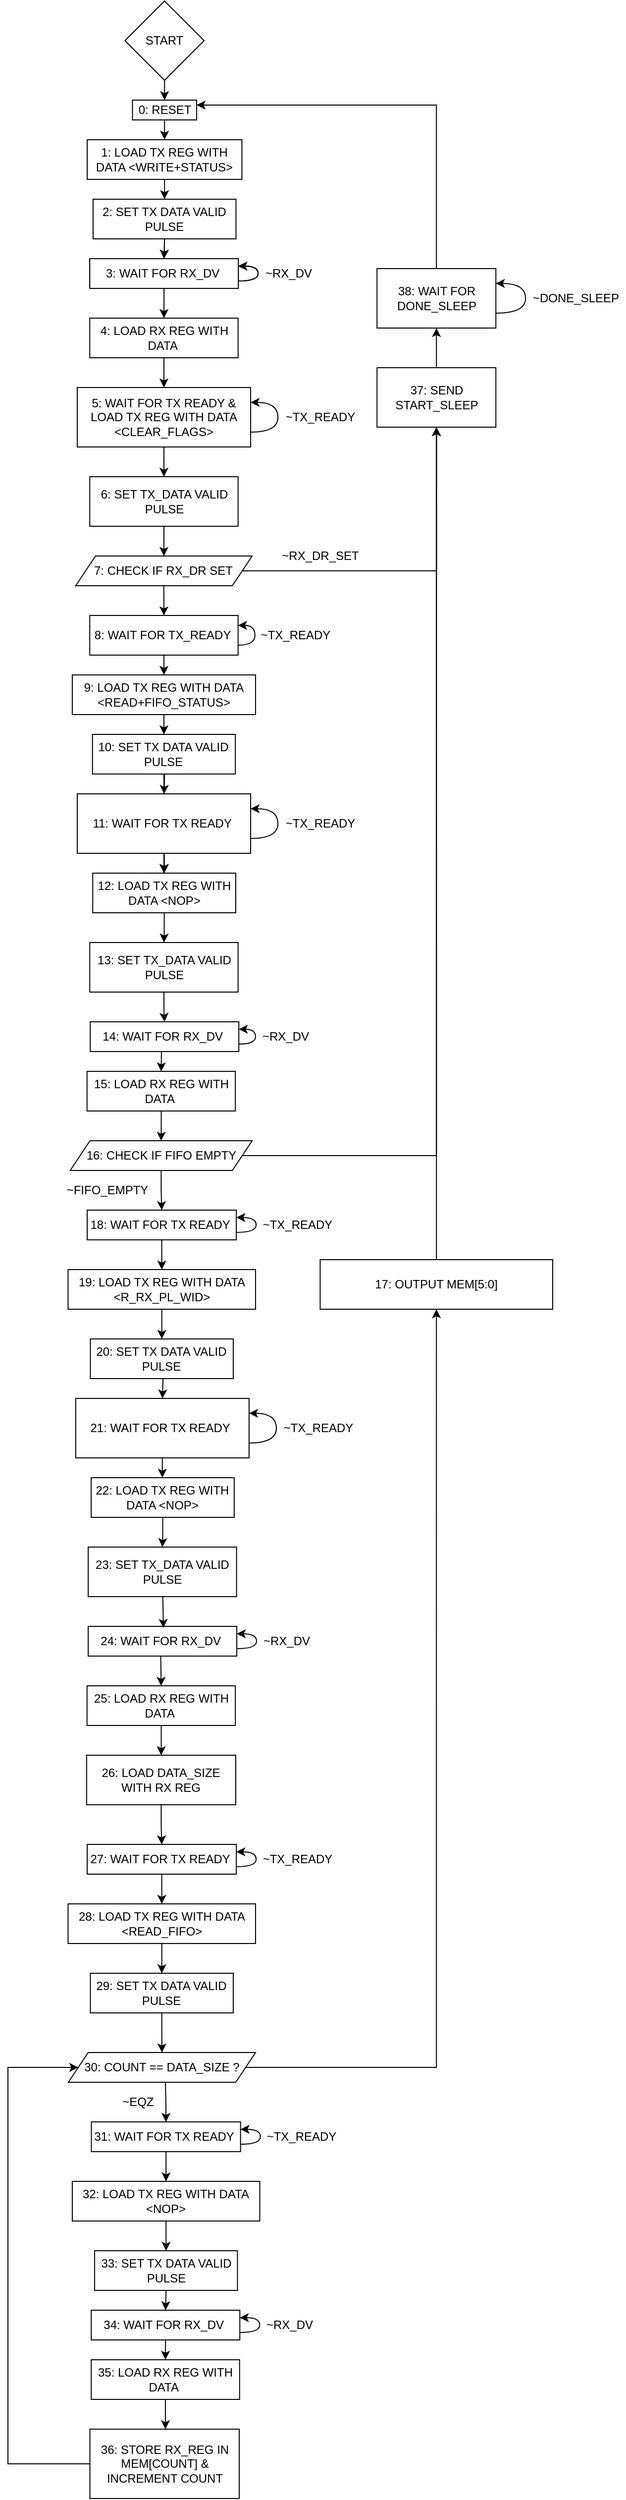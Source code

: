 <mxfile version="19.0.3" type="device"><diagram id="lMEgGyWcY0__juRDZc1k" name="Page-1"><mxGraphModel dx="1053" dy="641" grid="1" gridSize="10" guides="1" tooltips="1" connect="1" arrows="1" fold="1" page="1" pageScale="1" pageWidth="850" pageHeight="1100" math="0" shadow="0"><root><mxCell id="0"/><mxCell id="1" parent="0"/><mxCell id="pQwGTp47Ow6QB8utB50C-1" style="edgeStyle=orthogonalEdgeStyle;rounded=0;orthogonalLoop=1;jettySize=auto;html=1;exitX=0.5;exitY=1;exitDx=0;exitDy=0;entryX=0.5;entryY=0;entryDx=0;entryDy=0;" parent="1" source="wWLHwCaowHVmlidmN2LY-1" target="wWLHwCaowHVmlidmN2LY-2" edge="1"><mxGeometry relative="1" as="geometry"/></mxCell><mxCell id="wWLHwCaowHVmlidmN2LY-1" value="START" style="rhombus;whiteSpace=wrap;html=1;" parent="1" vertex="1"><mxGeometry x="208.12" y="80" width="80" height="80" as="geometry"/></mxCell><mxCell id="pQwGTp47Ow6QB8utB50C-4" style="edgeStyle=orthogonalEdgeStyle;rounded=0;orthogonalLoop=1;jettySize=auto;html=1;exitX=0.5;exitY=1;exitDx=0;exitDy=0;entryX=0.5;entryY=0;entryDx=0;entryDy=0;" parent="1" source="wWLHwCaowHVmlidmN2LY-2" target="pQwGTp47Ow6QB8utB50C-2" edge="1"><mxGeometry relative="1" as="geometry"/></mxCell><mxCell id="wWLHwCaowHVmlidmN2LY-2" value="0: RESET" style="rounded=0;whiteSpace=wrap;html=1;" parent="1" vertex="1"><mxGeometry x="215.74" y="180" width="64.75" height="20" as="geometry"/></mxCell><mxCell id="pQwGTp47Ow6QB8utB50C-8" style="edgeStyle=orthogonalEdgeStyle;rounded=0;orthogonalLoop=1;jettySize=auto;html=1;exitX=0.5;exitY=1;exitDx=0;exitDy=0;entryX=0.5;entryY=0;entryDx=0;entryDy=0;" parent="1" source="pQwGTp47Ow6QB8utB50C-2" target="pQwGTp47Ow6QB8utB50C-7" edge="1"><mxGeometry relative="1" as="geometry"/></mxCell><mxCell id="pQwGTp47Ow6QB8utB50C-2" value="1: LOAD TX REG WITH DATA &amp;lt;WRITE+STATUS&amp;gt;" style="rounded=0;whiteSpace=wrap;html=1;" parent="1" vertex="1"><mxGeometry x="170" y="220" width="156.23" height="40" as="geometry"/></mxCell><mxCell id="pQwGTp47Ow6QB8utB50C-10" style="edgeStyle=orthogonalEdgeStyle;rounded=0;orthogonalLoop=1;jettySize=auto;html=1;exitX=0.5;exitY=1;exitDx=0;exitDy=0;entryX=0.5;entryY=0;entryDx=0;entryDy=0;" parent="1" source="pQwGTp47Ow6QB8utB50C-7" target="pQwGTp47Ow6QB8utB50C-9" edge="1"><mxGeometry relative="1" as="geometry"/></mxCell><mxCell id="pQwGTp47Ow6QB8utB50C-7" value="2: SET TX DATA VALID PULSE" style="rounded=0;whiteSpace=wrap;html=1;" parent="1" vertex="1"><mxGeometry x="175.99" y="280" width="144.25" height="40" as="geometry"/></mxCell><mxCell id="pQwGTp47Ow6QB8utB50C-21" style="edgeStyle=orthogonalEdgeStyle;curved=1;rounded=0;orthogonalLoop=1;jettySize=auto;html=1;exitX=0.5;exitY=1;exitDx=0;exitDy=0;entryX=0.5;entryY=0;entryDx=0;entryDy=0;" parent="1" source="pQwGTp47Ow6QB8utB50C-9" target="pQwGTp47Ow6QB8utB50C-18" edge="1"><mxGeometry relative="1" as="geometry"/></mxCell><mxCell id="pQwGTp47Ow6QB8utB50C-9" value="3: WAIT FOR RX_DV&amp;nbsp;" style="rounded=0;whiteSpace=wrap;html=1;" parent="1" vertex="1"><mxGeometry x="172.62" y="340" width="149.99" height="30" as="geometry"/></mxCell><mxCell id="pQwGTp47Ow6QB8utB50C-13" value="~RX_DV" style="text;html=1;align=center;verticalAlign=middle;resizable=0;points=[];autosize=1;strokeColor=none;fillColor=none;" parent="1" vertex="1"><mxGeometry x="342.62" y="345" width="60" height="20" as="geometry"/></mxCell><mxCell id="pQwGTp47Ow6QB8utB50C-23" style="edgeStyle=orthogonalEdgeStyle;curved=1;rounded=0;orthogonalLoop=1;jettySize=auto;html=1;exitX=0.5;exitY=1;exitDx=0;exitDy=0;entryX=0.5;entryY=0;entryDx=0;entryDy=0;" parent="1" source="pQwGTp47Ow6QB8utB50C-18" target="pQwGTp47Ow6QB8utB50C-22" edge="1"><mxGeometry relative="1" as="geometry"/></mxCell><mxCell id="pQwGTp47Ow6QB8utB50C-18" value="4: LOAD RX REG WITH DATA&amp;nbsp;" style="rounded=0;whiteSpace=wrap;html=1;" parent="1" vertex="1"><mxGeometry x="172.62" y="400" width="149.75" height="40" as="geometry"/></mxCell><mxCell id="pQwGTp47Ow6QB8utB50C-30" style="edgeStyle=orthogonalEdgeStyle;curved=1;rounded=0;orthogonalLoop=1;jettySize=auto;html=1;exitX=0.5;exitY=1;exitDx=0;exitDy=0;entryX=0.5;entryY=0;entryDx=0;entryDy=0;" parent="1" source="pQwGTp47Ow6QB8utB50C-22" target="pQwGTp47Ow6QB8utB50C-29" edge="1"><mxGeometry relative="1" as="geometry"/></mxCell><mxCell id="pQwGTp47Ow6QB8utB50C-22" value="5: WAIT FOR TX READY &amp;amp; LOAD TX REG WITH DATA &amp;lt;CLEAR_FLAGS&amp;gt;" style="rounded=0;whiteSpace=wrap;html=1;" parent="1" vertex="1"><mxGeometry x="160" y="470" width="175" height="60" as="geometry"/></mxCell><mxCell id="pQwGTp47Ow6QB8utB50C-28" value="~TX_READY" style="text;html=1;align=center;verticalAlign=middle;resizable=0;points=[];autosize=1;strokeColor=none;fillColor=none;" parent="1" vertex="1"><mxGeometry x="360" y="490" width="90" height="20" as="geometry"/></mxCell><mxCell id="pQwGTp47Ow6QB8utB50C-38" style="edgeStyle=orthogonalEdgeStyle;curved=1;rounded=0;orthogonalLoop=1;jettySize=auto;html=1;entryX=0.5;entryY=0;entryDx=0;entryDy=0;" parent="1" source="pQwGTp47Ow6QB8utB50C-29" edge="1"><mxGeometry relative="1" as="geometry"><mxPoint x="247.495" y="640" as="targetPoint"/></mxGeometry></mxCell><mxCell id="pQwGTp47Ow6QB8utB50C-29" value="6: SET TX_DATA VALID PULSE" style="rounded=0;whiteSpace=wrap;html=1;" parent="1" vertex="1"><mxGeometry x="172.62" y="560" width="149.75" height="50" as="geometry"/></mxCell><mxCell id="pQwGTp47Ow6QB8utB50C-39" style="edgeStyle=orthogonalEdgeStyle;curved=1;rounded=0;orthogonalLoop=1;jettySize=auto;html=1;exitX=1;exitY=0.75;exitDx=0;exitDy=0;entryX=1;entryY=0.25;entryDx=0;entryDy=0;" parent="1" source="pQwGTp47Ow6QB8utB50C-9" target="pQwGTp47Ow6QB8utB50C-9" edge="1"><mxGeometry relative="1" as="geometry"><Array as="points"><mxPoint x="342.62" y="363"/><mxPoint x="342.62" y="348"/></Array></mxGeometry></mxCell><mxCell id="pQwGTp47Ow6QB8utB50C-40" style="edgeStyle=orthogonalEdgeStyle;curved=1;rounded=0;orthogonalLoop=1;jettySize=auto;html=1;exitX=1;exitY=0.75;exitDx=0;exitDy=0;entryX=1;entryY=0.25;entryDx=0;entryDy=0;" parent="1" source="pQwGTp47Ow6QB8utB50C-22" target="pQwGTp47Ow6QB8utB50C-22" edge="1"><mxGeometry relative="1" as="geometry"><Array as="points"><mxPoint x="362.62" y="515"/><mxPoint x="362.62" y="485"/></Array></mxGeometry></mxCell><mxCell id="pQwGTp47Ow6QB8utB50C-67" style="edgeStyle=orthogonalEdgeStyle;curved=1;rounded=0;orthogonalLoop=1;jettySize=auto;html=1;entryX=0.5;entryY=0;entryDx=0;entryDy=0;" parent="1" source="pQwGTp47Ow6QB8utB50C-43" target="pQwGTp47Ow6QB8utB50C-65" edge="1"><mxGeometry relative="1" as="geometry"/></mxCell><mxCell id="pQwGTp47Ow6QB8utB50C-43" value="8: WAIT FOR TX_READY&amp;nbsp;" style="rounded=0;whiteSpace=wrap;html=1;" parent="1" vertex="1"><mxGeometry x="172.62" y="700" width="149.75" height="40" as="geometry"/></mxCell><mxCell id="pQwGTp47Ow6QB8utB50C-48" style="edgeStyle=orthogonalEdgeStyle;rounded=0;orthogonalLoop=1;jettySize=auto;html=1;" parent="1" source="pQwGTp47Ow6QB8utB50C-45" target="pQwGTp47Ow6QB8utB50C-47" edge="1"><mxGeometry relative="1" as="geometry"/></mxCell><mxCell id="pQwGTp47Ow6QB8utB50C-61" style="edgeStyle=orthogonalEdgeStyle;curved=1;rounded=0;orthogonalLoop=1;jettySize=auto;html=1;entryX=0.5;entryY=0;entryDx=0;entryDy=0;" parent="1" source="pQwGTp47Ow6QB8utB50C-45" target="pQwGTp47Ow6QB8utB50C-43" edge="1"><mxGeometry relative="1" as="geometry"/></mxCell><mxCell id="pQwGTp47Ow6QB8utB50C-45" value="&lt;span style=&quot;&quot;&gt;7: CHECK IF RX_DR SET&lt;/span&gt;" style="shape=parallelogram;perimeter=parallelogramPerimeter;whiteSpace=wrap;html=1;fixedSize=1;" parent="1" vertex="1"><mxGeometry x="158.44" y="640" width="178.12" height="30" as="geometry"/></mxCell><mxCell id="pQwGTp47Ow6QB8utB50C-50" style="edgeStyle=orthogonalEdgeStyle;rounded=0;orthogonalLoop=1;jettySize=auto;html=1;entryX=0.5;entryY=1;entryDx=0;entryDy=0;" parent="1" source="pQwGTp47Ow6QB8utB50C-47" target="pQwGTp47Ow6QB8utB50C-49" edge="1"><mxGeometry relative="1" as="geometry"/></mxCell><mxCell id="pQwGTp47Ow6QB8utB50C-47" value="37: SEND START_SLEEP" style="whiteSpace=wrap;html=1;" parent="1" vertex="1"><mxGeometry x="462.62" y="450" width="120" height="60" as="geometry"/></mxCell><mxCell id="LF39X089_a0d9hJtDGeB-1" style="edgeStyle=orthogonalEdgeStyle;rounded=0;orthogonalLoop=1;jettySize=auto;html=1;entryX=1;entryY=0.25;entryDx=0;entryDy=0;" parent="1" source="pQwGTp47Ow6QB8utB50C-49" target="wWLHwCaowHVmlidmN2LY-2" edge="1"><mxGeometry relative="1" as="geometry"><Array as="points"><mxPoint x="523" y="185"/></Array></mxGeometry></mxCell><mxCell id="pQwGTp47Ow6QB8utB50C-49" value="38: WAIT FOR DONE_SLEEP" style="whiteSpace=wrap;html=1;" parent="1" vertex="1"><mxGeometry x="462.62" y="350" width="120" height="60" as="geometry"/></mxCell><mxCell id="pQwGTp47Ow6QB8utB50C-52" style="edgeStyle=orthogonalEdgeStyle;curved=1;rounded=0;orthogonalLoop=1;jettySize=auto;html=1;exitX=1;exitY=0.75;exitDx=0;exitDy=0;entryX=1;entryY=0.25;entryDx=0;entryDy=0;" parent="1" source="pQwGTp47Ow6QB8utB50C-49" target="pQwGTp47Ow6QB8utB50C-49" edge="1"><mxGeometry relative="1" as="geometry"><Array as="points"><mxPoint x="612.62" y="395"/><mxPoint x="612.62" y="365"/></Array></mxGeometry></mxCell><mxCell id="pQwGTp47Ow6QB8utB50C-53" value="~DONE_SLEEP" style="text;html=1;align=center;verticalAlign=middle;resizable=0;points=[];autosize=1;strokeColor=none;fillColor=none;" parent="1" vertex="1"><mxGeometry x="612.62" y="370" width="100" height="20" as="geometry"/></mxCell><mxCell id="pQwGTp47Ow6QB8utB50C-58" value="~TX_READY" style="text;html=1;align=center;verticalAlign=middle;resizable=0;points=[];autosize=1;strokeColor=none;fillColor=none;" parent="1" vertex="1"><mxGeometry x="335" y="710" width="90" height="20" as="geometry"/></mxCell><mxCell id="pQwGTp47Ow6QB8utB50C-59" style="edgeStyle=orthogonalEdgeStyle;curved=1;rounded=0;orthogonalLoop=1;jettySize=auto;html=1;exitX=1;exitY=0.75;exitDx=0;exitDy=0;entryX=1;entryY=0.25;entryDx=0;entryDy=0;" parent="1" source="pQwGTp47Ow6QB8utB50C-43" target="pQwGTp47Ow6QB8utB50C-43" edge="1"><mxGeometry relative="1" as="geometry"><Array as="points"><mxPoint x="339.38" y="730"/><mxPoint x="339.38" y="710"/></Array></mxGeometry></mxCell><mxCell id="pQwGTp47Ow6QB8utB50C-64" style="edgeStyle=orthogonalEdgeStyle;rounded=0;orthogonalLoop=1;jettySize=auto;html=1;exitX=0.5;exitY=1;exitDx=0;exitDy=0;entryX=0.5;entryY=0;entryDx=0;entryDy=0;" parent="1" source="pQwGTp47Ow6QB8utB50C-65" target="pQwGTp47Ow6QB8utB50C-66" edge="1"><mxGeometry relative="1" as="geometry"/></mxCell><mxCell id="pQwGTp47Ow6QB8utB50C-65" value="9: LOAD TX REG WITH DATA &amp;lt;READ+FIFO_STATUS&amp;gt;" style="rounded=0;whiteSpace=wrap;html=1;" parent="1" vertex="1"><mxGeometry x="154.99" y="760" width="185.01" height="40" as="geometry"/></mxCell><mxCell id="0ykFmmJ25MXlc-TC8QXT-7" value="" style="edgeStyle=orthogonalEdgeStyle;rounded=0;orthogonalLoop=1;jettySize=auto;html=1;" edge="1" parent="1" source="pQwGTp47Ow6QB8utB50C-66" target="pQwGTp47Ow6QB8utB50C-149"><mxGeometry relative="1" as="geometry"/></mxCell><mxCell id="0ykFmmJ25MXlc-TC8QXT-8" value="" style="edgeStyle=orthogonalEdgeStyle;rounded=0;orthogonalLoop=1;jettySize=auto;html=1;" edge="1" parent="1" source="pQwGTp47Ow6QB8utB50C-66" target="pQwGTp47Ow6QB8utB50C-149"><mxGeometry relative="1" as="geometry"/></mxCell><mxCell id="pQwGTp47Ow6QB8utB50C-66" value="10: SET TX DATA VALID PULSE" style="rounded=0;whiteSpace=wrap;html=1;" parent="1" vertex="1"><mxGeometry x="175.37" y="820" width="144.25" height="40" as="geometry"/></mxCell><mxCell id="pQwGTp47Ow6QB8utB50C-68" style="edgeStyle=orthogonalEdgeStyle;rounded=0;orthogonalLoop=1;jettySize=auto;html=1;exitX=0.5;exitY=1;exitDx=0;exitDy=0;entryX=0.5;entryY=0;entryDx=0;entryDy=0;" parent="1" target="pQwGTp47Ow6QB8utB50C-69" edge="1"><mxGeometry relative="1" as="geometry"><mxPoint x="248.115" y="320" as="sourcePoint"/></mxGeometry></mxCell><mxCell id="pQwGTp47Ow6QB8utB50C-69" value="3: WAIT FOR RX_DV&amp;nbsp;" style="rounded=0;whiteSpace=wrap;html=1;" parent="1" vertex="1"><mxGeometry x="172.62" y="340" width="149.99" height="30" as="geometry"/></mxCell><mxCell id="pQwGTp47Ow6QB8utB50C-70" style="edgeStyle=orthogonalEdgeStyle;curved=1;rounded=0;orthogonalLoop=1;jettySize=auto;html=1;exitX=1;exitY=0.75;exitDx=0;exitDy=0;entryX=1;entryY=0.25;entryDx=0;entryDy=0;" parent="1" source="pQwGTp47Ow6QB8utB50C-69" target="pQwGTp47Ow6QB8utB50C-69" edge="1"><mxGeometry relative="1" as="geometry"><Array as="points"><mxPoint x="342.62" y="363"/><mxPoint x="342.62" y="348"/></Array></mxGeometry></mxCell><mxCell id="pQwGTp47Ow6QB8utB50C-80" style="edgeStyle=orthogonalEdgeStyle;rounded=0;orthogonalLoop=1;jettySize=auto;html=1;exitX=0.5;exitY=1;exitDx=0;exitDy=0;entryX=0.5;entryY=0;entryDx=0;entryDy=0;" parent="1" edge="1"><mxGeometry relative="1" as="geometry"><mxPoint x="248.115" y="860" as="sourcePoint"/><mxPoint x="247.615" y="880" as="targetPoint"/></mxGeometry></mxCell><mxCell id="pQwGTp47Ow6QB8utB50C-150" style="edgeStyle=orthogonalEdgeStyle;curved=1;rounded=0;orthogonalLoop=1;jettySize=auto;html=1;entryX=0.5;entryY=0;entryDx=0;entryDy=0;" parent="1" source="pQwGTp47Ow6QB8utB50C-86" target="pQwGTp47Ow6QB8utB50C-149" edge="1"><mxGeometry relative="1" as="geometry"/></mxCell><mxCell id="pQwGTp47Ow6QB8utB50C-86" value="11: WAIT FOR TX READY&amp;nbsp;" style="rounded=0;whiteSpace=wrap;html=1;" parent="1" vertex="1"><mxGeometry x="160" y="880" width="175" height="60" as="geometry"/></mxCell><mxCell id="pQwGTp47Ow6QB8utB50C-87" value="~TX_READY" style="text;html=1;align=center;verticalAlign=middle;resizable=0;points=[];autosize=1;strokeColor=none;fillColor=none;" parent="1" vertex="1"><mxGeometry x="360" y="900" width="90" height="20" as="geometry"/></mxCell><mxCell id="pQwGTp47Ow6QB8utB50C-88" style="edgeStyle=orthogonalEdgeStyle;curved=1;rounded=0;orthogonalLoop=1;jettySize=auto;html=1;exitX=1;exitY=0.75;exitDx=0;exitDy=0;entryX=1;entryY=0.25;entryDx=0;entryDy=0;" parent="1" source="pQwGTp47Ow6QB8utB50C-86" target="pQwGTp47Ow6QB8utB50C-86" edge="1"><mxGeometry relative="1" as="geometry"><Array as="points"><mxPoint x="362.62" y="925"/><mxPoint x="362.62" y="895"/></Array></mxGeometry></mxCell><mxCell id="pQwGTp47Ow6QB8utB50C-97" style="edgeStyle=orthogonalEdgeStyle;curved=1;rounded=0;orthogonalLoop=1;jettySize=auto;html=1;entryX=0.5;entryY=0;entryDx=0;entryDy=0;" parent="1" source="pQwGTp47Ow6QB8utB50C-89" target="pQwGTp47Ow6QB8utB50C-95" edge="1"><mxGeometry relative="1" as="geometry"/></mxCell><mxCell id="pQwGTp47Ow6QB8utB50C-89" value="13: SET TX_DATA VALID PULSE" style="rounded=0;whiteSpace=wrap;html=1;" parent="1" vertex="1"><mxGeometry x="172.62" y="1030" width="149.75" height="50" as="geometry"/></mxCell><mxCell id="pQwGTp47Ow6QB8utB50C-92" style="edgeStyle=orthogonalEdgeStyle;curved=1;rounded=0;orthogonalLoop=1;jettySize=auto;html=1;exitX=0.5;exitY=1;exitDx=0;exitDy=0;entryX=0.5;entryY=0;entryDx=0;entryDy=0;" parent="1" target="pQwGTp47Ow6QB8utB50C-94" edge="1"><mxGeometry relative="1" as="geometry"><mxPoint x="244.995" y="1140" as="sourcePoint"/><Array as="points"><mxPoint x="245" y="1140"/></Array></mxGeometry></mxCell><mxCell id="pQwGTp47Ow6QB8utB50C-93" value="~RX_DV" style="text;html=1;align=center;verticalAlign=middle;resizable=0;points=[];autosize=1;strokeColor=none;fillColor=none;" parent="1" vertex="1"><mxGeometry x="340" y="1115" width="60" height="20" as="geometry"/></mxCell><mxCell id="pQwGTp47Ow6QB8utB50C-99" style="edgeStyle=orthogonalEdgeStyle;curved=1;rounded=0;orthogonalLoop=1;jettySize=auto;html=1;entryX=0.5;entryY=0;entryDx=0;entryDy=0;" parent="1" source="pQwGTp47Ow6QB8utB50C-94" target="pQwGTp47Ow6QB8utB50C-98" edge="1"><mxGeometry relative="1" as="geometry"/></mxCell><mxCell id="pQwGTp47Ow6QB8utB50C-94" value="15: LOAD RX REG WITH DATA&amp;nbsp;" style="rounded=0;whiteSpace=wrap;html=1;" parent="1" vertex="1"><mxGeometry x="169.87" y="1160" width="149.75" height="40" as="geometry"/></mxCell><mxCell id="pQwGTp47Ow6QB8utB50C-95" value="14: WAIT FOR RX_DV&amp;nbsp;" style="rounded=0;whiteSpace=wrap;html=1;" parent="1" vertex="1"><mxGeometry x="173.13" y="1110" width="149.99" height="30" as="geometry"/></mxCell><mxCell id="pQwGTp47Ow6QB8utB50C-96" style="edgeStyle=orthogonalEdgeStyle;curved=1;rounded=0;orthogonalLoop=1;jettySize=auto;html=1;exitX=1;exitY=0.75;exitDx=0;exitDy=0;entryX=1;entryY=0.25;entryDx=0;entryDy=0;" parent="1" source="pQwGTp47Ow6QB8utB50C-95" target="pQwGTp47Ow6QB8utB50C-95" edge="1"><mxGeometry relative="1" as="geometry"><Array as="points"><mxPoint x="340" y="1133"/><mxPoint x="340" y="1118"/></Array></mxGeometry></mxCell><mxCell id="pQwGTp47Ow6QB8utB50C-119" style="edgeStyle=orthogonalEdgeStyle;rounded=0;orthogonalLoop=1;jettySize=auto;html=1;exitX=0.5;exitY=1;exitDx=0;exitDy=0;entryX=0.5;entryY=0;entryDx=0;entryDy=0;" parent="1" source="pQwGTp47Ow6QB8utB50C-98" target="pQwGTp47Ow6QB8utB50C-123" edge="1"><mxGeometry relative="1" as="geometry"><mxPoint x="244.995" y="1300" as="targetPoint"/></mxGeometry></mxCell><mxCell id="0ykFmmJ25MXlc-TC8QXT-29" style="edgeStyle=orthogonalEdgeStyle;rounded=0;orthogonalLoop=1;jettySize=auto;html=1;endArrow=classic;endFill=1;entryX=0.5;entryY=1;entryDx=0;entryDy=0;" edge="1" parent="1" source="pQwGTp47Ow6QB8utB50C-98" target="pQwGTp47Ow6QB8utB50C-47"><mxGeometry relative="1" as="geometry"><mxPoint x="440" y="1260.0" as="targetPoint"/></mxGeometry></mxCell><mxCell id="pQwGTp47Ow6QB8utB50C-98" value="16: CHECK IF FIFO EMPTY" style="shape=parallelogram;perimeter=parallelogramPerimeter;whiteSpace=wrap;html=1;fixedSize=1;" parent="1" vertex="1"><mxGeometry x="152.86" y="1230" width="183.7" height="30" as="geometry"/></mxCell><mxCell id="pQwGTp47Ow6QB8utB50C-100" value="~RX_DR_SET" style="text;html=1;align=center;verticalAlign=middle;resizable=0;points=[];autosize=1;strokeColor=none;fillColor=none;" parent="1" vertex="1"><mxGeometry x="360" y="630" width="90" height="20" as="geometry"/></mxCell><mxCell id="pQwGTp47Ow6QB8utB50C-104" value="17: OUTPUT MEM[5:0]" style="whiteSpace=wrap;html=1;" parent="1" vertex="1"><mxGeometry x="405.24" y="1350" width="234.76" height="50" as="geometry"/></mxCell><mxCell id="pQwGTp47Ow6QB8utB50C-109" style="edgeStyle=orthogonalEdgeStyle;rounded=0;orthogonalLoop=1;jettySize=auto;html=1;exitX=0.5;exitY=0;exitDx=0;exitDy=0;entryX=0.5;entryY=1;entryDx=0;entryDy=0;" parent="1" source="pQwGTp47Ow6QB8utB50C-104" target="pQwGTp47Ow6QB8utB50C-47" edge="1"><mxGeometry relative="1" as="geometry"><mxPoint x="522.62" y="1035" as="sourcePoint"/></mxGeometry></mxCell><mxCell id="pQwGTp47Ow6QB8utB50C-110" value="~FIFO_EMPTY" style="text;html=1;align=center;verticalAlign=middle;resizable=0;points=[];autosize=1;strokeColor=none;fillColor=none;" parent="1" vertex="1"><mxGeometry x="140" y="1270" width="100" height="20" as="geometry"/></mxCell><mxCell id="pQwGTp47Ow6QB8utB50C-147" style="edgeStyle=orthogonalEdgeStyle;curved=1;rounded=0;orthogonalLoop=1;jettySize=auto;html=1;entryX=0.5;entryY=0;entryDx=0;entryDy=0;" parent="1" source="pQwGTp47Ow6QB8utB50C-123" target="pQwGTp47Ow6QB8utB50C-141" edge="1"><mxGeometry relative="1" as="geometry"/></mxCell><mxCell id="pQwGTp47Ow6QB8utB50C-123" value="18: WAIT FOR TX READY&amp;nbsp;" style="rounded=0;whiteSpace=wrap;html=1;" parent="1" vertex="1"><mxGeometry x="170" y="1300" width="150.58" height="30" as="geometry"/></mxCell><mxCell id="pQwGTp47Ow6QB8utB50C-129" value="~TX_READY" style="text;html=1;align=center;verticalAlign=middle;resizable=0;points=[];autosize=1;strokeColor=none;fillColor=none;" parent="1" vertex="1"><mxGeometry x="337.14" y="1305" width="90" height="20" as="geometry"/></mxCell><mxCell id="pQwGTp47Ow6QB8utB50C-134" value="20: SET TX DATA VALID PULSE" style="rounded=0;whiteSpace=wrap;html=1;" parent="1" vertex="1"><mxGeometry x="173.24" y="1430" width="144.25" height="40" as="geometry"/></mxCell><mxCell id="pQwGTp47Ow6QB8utB50C-135" style="edgeStyle=orthogonalEdgeStyle;curved=1;rounded=0;orthogonalLoop=1;jettySize=auto;html=1;exitX=0.488;exitY=1.015;exitDx=0;exitDy=0;entryX=0.5;entryY=0;entryDx=0;entryDy=0;exitPerimeter=0;" parent="1" target="pQwGTp47Ow6QB8utB50C-137" edge="1" source="pQwGTp47Ow6QB8utB50C-139"><mxGeometry relative="1" as="geometry"><mxPoint x="244.865" y="1760" as="sourcePoint"/></mxGeometry></mxCell><mxCell id="pQwGTp47Ow6QB8utB50C-136" value="~RX_DV" style="text;html=1;align=center;verticalAlign=middle;resizable=0;points=[];autosize=1;strokeColor=none;fillColor=none;" parent="1" vertex="1"><mxGeometry x="341.06" y="1725" width="60" height="20" as="geometry"/></mxCell><mxCell id="pQwGTp47Ow6QB8utB50C-154" style="edgeStyle=orthogonalEdgeStyle;curved=1;rounded=0;orthogonalLoop=1;jettySize=auto;html=1;entryX=0.5;entryY=0;entryDx=0;entryDy=0;" parent="1" source="pQwGTp47Ow6QB8utB50C-137" target="pQwGTp47Ow6QB8utB50C-153" edge="1"><mxGeometry relative="1" as="geometry"/></mxCell><mxCell id="pQwGTp47Ow6QB8utB50C-137" value="25: LOAD RX REG WITH DATA&amp;nbsp;" style="rounded=0;whiteSpace=wrap;html=1;" parent="1" vertex="1"><mxGeometry x="169.87" y="1780" width="149.75" height="40" as="geometry"/></mxCell><mxCell id="pQwGTp47Ow6QB8utB50C-139" value="24: WAIT FOR RX_DV&amp;nbsp;" style="rounded=0;whiteSpace=wrap;html=1;" parent="1" vertex="1"><mxGeometry x="171.06" y="1720" width="149.99" height="30" as="geometry"/></mxCell><mxCell id="pQwGTp47Ow6QB8utB50C-140" style="edgeStyle=orthogonalEdgeStyle;curved=1;rounded=0;orthogonalLoop=1;jettySize=auto;html=1;exitX=1;exitY=0.75;exitDx=0;exitDy=0;entryX=1;entryY=0.25;entryDx=0;entryDy=0;" parent="1" source="pQwGTp47Ow6QB8utB50C-139" target="pQwGTp47Ow6QB8utB50C-139" edge="1"><mxGeometry relative="1" as="geometry"><Array as="points"><mxPoint x="341.06" y="1743"/><mxPoint x="341.06" y="1728"/></Array></mxGeometry></mxCell><mxCell id="pQwGTp47Ow6QB8utB50C-148" style="edgeStyle=orthogonalEdgeStyle;curved=1;rounded=0;orthogonalLoop=1;jettySize=auto;html=1;" parent="1" source="pQwGTp47Ow6QB8utB50C-141" target="pQwGTp47Ow6QB8utB50C-134" edge="1"><mxGeometry relative="1" as="geometry"/></mxCell><mxCell id="pQwGTp47Ow6QB8utB50C-141" value="&lt;span style=&quot;&quot;&gt;19: LOAD TX REG WITH DATA&lt;br&gt;&lt;/span&gt;&amp;lt;R_RX_PL_WID&amp;gt;" style="whiteSpace=wrap;html=1;" parent="1" vertex="1"><mxGeometry x="150.73" y="1360" width="189.27" height="40" as="geometry"/></mxCell><mxCell id="pQwGTp47Ow6QB8utB50C-143" style="edgeStyle=orthogonalEdgeStyle;curved=1;rounded=0;orthogonalLoop=1;jettySize=auto;html=1;exitX=1;exitY=0.75;exitDx=0;exitDy=0;entryX=1;entryY=0.25;entryDx=0;entryDy=0;" parent="1" source="pQwGTp47Ow6QB8utB50C-123" target="pQwGTp47Ow6QB8utB50C-123" edge="1"><mxGeometry relative="1" as="geometry"><Array as="points"><mxPoint x="340.58" y="1323"/><mxPoint x="340.58" y="1308"/></Array></mxGeometry></mxCell><mxCell id="pQwGTp47Ow6QB8utB50C-152" style="edgeStyle=orthogonalEdgeStyle;curved=1;rounded=0;orthogonalLoop=1;jettySize=auto;html=1;entryX=0.5;entryY=0;entryDx=0;entryDy=0;" parent="1" source="pQwGTp47Ow6QB8utB50C-149" target="pQwGTp47Ow6QB8utB50C-89" edge="1"><mxGeometry relative="1" as="geometry"/></mxCell><mxCell id="pQwGTp47Ow6QB8utB50C-149" value="&lt;span style=&quot;&quot;&gt;12: LOAD TX REG WITH DATA &amp;lt;NOP&amp;gt;&lt;/span&gt;" style="whiteSpace=wrap;html=1;" parent="1" vertex="1"><mxGeometry x="175.61" y="960" width="144.39" height="40" as="geometry"/></mxCell><mxCell id="pQwGTp47Ow6QB8utB50C-208" style="edgeStyle=elbowEdgeStyle;rounded=0;orthogonalLoop=1;jettySize=auto;elbow=vertical;html=1;entryX=0.5;entryY=0;entryDx=0;entryDy=0;" parent="1" source="pQwGTp47Ow6QB8utB50C-153" target="pQwGTp47Ow6QB8utB50C-202" edge="1"><mxGeometry relative="1" as="geometry"/></mxCell><mxCell id="pQwGTp47Ow6QB8utB50C-153" value="26: LOAD DATA_SIZE WITH RX REG" style="whiteSpace=wrap;html=1;" parent="1" vertex="1"><mxGeometry x="169.42" y="1850" width="150.58" height="50" as="geometry"/></mxCell><mxCell id="pQwGTp47Ow6QB8utB50C-213" style="edgeStyle=orthogonalEdgeStyle;rounded=0;orthogonalLoop=1;jettySize=auto;html=1;exitX=1;exitY=0.5;exitDx=0;exitDy=0;elbow=vertical;entryX=0.5;entryY=1;entryDx=0;entryDy=0;" parent="1" source="pQwGTp47Ow6QB8utB50C-156" target="pQwGTp47Ow6QB8utB50C-104" edge="1"><mxGeometry relative="1" as="geometry"><mxPoint x="522.62" y="1230" as="targetPoint"/></mxGeometry></mxCell><mxCell id="pQwGTp47Ow6QB8utB50C-156" value="30: COUNT == DATA_SIZE ?" style="shape=parallelogram;perimeter=parallelogramPerimeter;whiteSpace=wrap;html=1;fixedSize=1;" parent="1" vertex="1"><mxGeometry x="151.02" y="2150" width="188.98" height="30" as="geometry"/></mxCell><mxCell id="pQwGTp47Ow6QB8utB50C-161" value="~EQZ" style="text;html=1;align=center;verticalAlign=middle;resizable=0;points=[];autosize=1;strokeColor=none;fillColor=none;" parent="1" vertex="1"><mxGeometry x="195.99" y="2190" width="50" height="20" as="geometry"/></mxCell><mxCell id="pQwGTp47Ow6QB8utB50C-169" style="edgeStyle=orthogonalEdgeStyle;rounded=0;orthogonalLoop=1;jettySize=auto;html=1;exitX=0.5;exitY=1;exitDx=0;exitDy=0;entryX=0.5;entryY=0;entryDx=0;entryDy=0;" parent="1" target="pQwGTp47Ow6QB8utB50C-171" edge="1"><mxGeometry relative="1" as="geometry"><mxPoint x="249.255" y="2220" as="targetPoint"/><mxPoint x="248.97" y="2180" as="sourcePoint"/></mxGeometry></mxCell><mxCell id="pQwGTp47Ow6QB8utB50C-170" style="edgeStyle=orthogonalEdgeStyle;curved=1;rounded=0;orthogonalLoop=1;jettySize=auto;html=1;entryX=0.5;entryY=0;entryDx=0;entryDy=0;" parent="1" source="pQwGTp47Ow6QB8utB50C-171" target="pQwGTp47Ow6QB8utB50C-182" edge="1"><mxGeometry relative="1" as="geometry"/></mxCell><mxCell id="pQwGTp47Ow6QB8utB50C-171" value="31: WAIT FOR TX READY&amp;nbsp;" style="rounded=0;whiteSpace=wrap;html=1;" parent="1" vertex="1"><mxGeometry x="174.26" y="2220" width="150.58" height="30" as="geometry"/></mxCell><mxCell id="pQwGTp47Ow6QB8utB50C-172" value="~TX_READY" style="text;html=1;align=center;verticalAlign=middle;resizable=0;points=[];autosize=1;strokeColor=none;fillColor=none;" parent="1" vertex="1"><mxGeometry x="341.4" y="2225" width="90" height="20" as="geometry"/></mxCell><mxCell id="pQwGTp47Ow6QB8utB50C-173" value="33: SET TX DATA VALID PULSE" style="rounded=0;whiteSpace=wrap;html=1;" parent="1" vertex="1"><mxGeometry x="177.5" y="2350" width="144.25" height="40" as="geometry"/></mxCell><mxCell id="pQwGTp47Ow6QB8utB50C-174" style="edgeStyle=orthogonalEdgeStyle;curved=1;rounded=0;orthogonalLoop=1;jettySize=auto;html=1;exitX=0.5;exitY=1;exitDx=0;exitDy=0;entryX=0.5;entryY=0;entryDx=0;entryDy=0;" parent="1" target="pQwGTp47Ow6QB8utB50C-177" edge="1"><mxGeometry relative="1" as="geometry"><mxPoint x="249.125" y="2440" as="sourcePoint"/></mxGeometry></mxCell><mxCell id="pQwGTp47Ow6QB8utB50C-175" value="~RX_DV" style="text;html=1;align=center;verticalAlign=middle;resizable=0;points=[];autosize=1;strokeColor=none;fillColor=none;" parent="1" vertex="1"><mxGeometry x="344.13" y="2415" width="60" height="20" as="geometry"/></mxCell><mxCell id="pQwGTp47Ow6QB8utB50C-176" style="edgeStyle=orthogonalEdgeStyle;curved=1;rounded=0;orthogonalLoop=1;jettySize=auto;html=1;entryX=0.5;entryY=0;entryDx=0;entryDy=0;" parent="1" source="pQwGTp47Ow6QB8utB50C-177" edge="1"><mxGeometry relative="1" as="geometry"><mxPoint x="248.97" y="2530" as="targetPoint"/></mxGeometry></mxCell><mxCell id="pQwGTp47Ow6QB8utB50C-177" value="35: LOAD RX REG WITH DATA&amp;nbsp;" style="rounded=0;whiteSpace=wrap;html=1;" parent="1" vertex="1"><mxGeometry x="174.13" y="2460" width="149.75" height="40" as="geometry"/></mxCell><mxCell id="pQwGTp47Ow6QB8utB50C-178" style="edgeStyle=orthogonalEdgeStyle;rounded=0;orthogonalLoop=1;jettySize=auto;html=1;exitX=0.5;exitY=1;exitDx=0;exitDy=0;entryX=0.5;entryY=0;entryDx=0;entryDy=0;" parent="1" target="pQwGTp47Ow6QB8utB50C-179" edge="1"><mxGeometry relative="1" as="geometry"><mxPoint x="249.625" y="2390" as="sourcePoint"/></mxGeometry></mxCell><mxCell id="pQwGTp47Ow6QB8utB50C-179" value="34: WAIT FOR RX_DV&amp;nbsp;" style="rounded=0;whiteSpace=wrap;html=1;" parent="1" vertex="1"><mxGeometry x="174.13" y="2410" width="149.99" height="30" as="geometry"/></mxCell><mxCell id="pQwGTp47Ow6QB8utB50C-180" style="edgeStyle=orthogonalEdgeStyle;curved=1;rounded=0;orthogonalLoop=1;jettySize=auto;html=1;exitX=1;exitY=0.75;exitDx=0;exitDy=0;entryX=1;entryY=0.25;entryDx=0;entryDy=0;" parent="1" source="pQwGTp47Ow6QB8utB50C-179" target="pQwGTp47Ow6QB8utB50C-179" edge="1"><mxGeometry relative="1" as="geometry"><Array as="points"><mxPoint x="344.13" y="2433"/><mxPoint x="344.13" y="2418"/></Array></mxGeometry></mxCell><mxCell id="pQwGTp47Ow6QB8utB50C-181" style="edgeStyle=orthogonalEdgeStyle;curved=1;rounded=0;orthogonalLoop=1;jettySize=auto;html=1;" parent="1" source="pQwGTp47Ow6QB8utB50C-182" target="pQwGTp47Ow6QB8utB50C-173" edge="1"><mxGeometry relative="1" as="geometry"/></mxCell><mxCell id="pQwGTp47Ow6QB8utB50C-182" value="&lt;span style=&quot;&quot;&gt;32: LOAD TX REG WITH DATA&lt;br&gt;&lt;/span&gt;&amp;lt;NOP&amp;gt;" style="whiteSpace=wrap;html=1;" parent="1" vertex="1"><mxGeometry x="154.99" y="2280" width="189.27" height="40" as="geometry"/></mxCell><mxCell id="pQwGTp47Ow6QB8utB50C-183" style="edgeStyle=orthogonalEdgeStyle;curved=1;rounded=0;orthogonalLoop=1;jettySize=auto;html=1;exitX=1;exitY=0.75;exitDx=0;exitDy=0;entryX=1;entryY=0.25;entryDx=0;entryDy=0;" parent="1" source="pQwGTp47Ow6QB8utB50C-171" target="pQwGTp47Ow6QB8utB50C-171" edge="1"><mxGeometry relative="1" as="geometry"><Array as="points"><mxPoint x="344.84" y="2243"/><mxPoint x="344.84" y="2228"/></Array></mxGeometry></mxCell><mxCell id="pQwGTp47Ow6QB8utB50C-201" style="edgeStyle=orthogonalEdgeStyle;curved=1;rounded=0;orthogonalLoop=1;jettySize=auto;html=1;entryX=0.5;entryY=0;entryDx=0;entryDy=0;" parent="1" source="pQwGTp47Ow6QB8utB50C-202" target="pQwGTp47Ow6QB8utB50C-206" edge="1"><mxGeometry relative="1" as="geometry"/></mxCell><mxCell id="pQwGTp47Ow6QB8utB50C-202" value="27: WAIT FOR TX READY&amp;nbsp;" style="rounded=0;whiteSpace=wrap;html=1;" parent="1" vertex="1"><mxGeometry x="170" y="1940" width="150.58" height="30" as="geometry"/></mxCell><mxCell id="pQwGTp47Ow6QB8utB50C-203" value="~TX_READY" style="text;html=1;align=center;verticalAlign=middle;resizable=0;points=[];autosize=1;strokeColor=none;fillColor=none;" parent="1" vertex="1"><mxGeometry x="337.14" y="1945" width="90" height="20" as="geometry"/></mxCell><mxCell id="pQwGTp47Ow6QB8utB50C-209" style="edgeStyle=elbowEdgeStyle;rounded=0;orthogonalLoop=1;jettySize=auto;elbow=vertical;html=1;entryX=0.5;entryY=0;entryDx=0;entryDy=0;" parent="1" source="pQwGTp47Ow6QB8utB50C-204" target="pQwGTp47Ow6QB8utB50C-156" edge="1"><mxGeometry relative="1" as="geometry"/></mxCell><mxCell id="pQwGTp47Ow6QB8utB50C-204" value="29: SET TX DATA VALID PULSE" style="rounded=0;whiteSpace=wrap;html=1;" parent="1" vertex="1"><mxGeometry x="173.24" y="2070" width="144.25" height="40" as="geometry"/></mxCell><mxCell id="pQwGTp47Ow6QB8utB50C-205" style="edgeStyle=orthogonalEdgeStyle;curved=1;rounded=0;orthogonalLoop=1;jettySize=auto;html=1;" parent="1" source="pQwGTp47Ow6QB8utB50C-206" target="pQwGTp47Ow6QB8utB50C-204" edge="1"><mxGeometry relative="1" as="geometry"/></mxCell><mxCell id="pQwGTp47Ow6QB8utB50C-206" value="&lt;span style=&quot;&quot;&gt;28: LOAD TX REG WITH DATA&lt;br&gt;&lt;/span&gt;&amp;lt;READ_FIFO&amp;gt;" style="whiteSpace=wrap;html=1;" parent="1" vertex="1"><mxGeometry x="150.73" y="2000" width="189.27" height="40" as="geometry"/></mxCell><mxCell id="pQwGTp47Ow6QB8utB50C-207" style="edgeStyle=orthogonalEdgeStyle;curved=1;rounded=0;orthogonalLoop=1;jettySize=auto;html=1;exitX=1;exitY=0.75;exitDx=0;exitDy=0;entryX=1;entryY=0.25;entryDx=0;entryDy=0;" parent="1" source="pQwGTp47Ow6QB8utB50C-202" target="pQwGTp47Ow6QB8utB50C-202" edge="1"><mxGeometry relative="1" as="geometry"><Array as="points"><mxPoint x="340.58" y="1963"/><mxPoint x="340.58" y="1948"/></Array></mxGeometry></mxCell><mxCell id="pQwGTp47Ow6QB8utB50C-225" style="edgeStyle=elbowEdgeStyle;rounded=0;orthogonalLoop=1;jettySize=auto;html=1;entryX=0;entryY=0.5;entryDx=0;entryDy=0;" parent="1" source="pQwGTp47Ow6QB8utB50C-218" target="pQwGTp47Ow6QB8utB50C-156" edge="1"><mxGeometry relative="1" as="geometry"><Array as="points"><mxPoint x="90" y="2330"/></Array></mxGeometry></mxCell><mxCell id="pQwGTp47Ow6QB8utB50C-218" value="36: STORE RX_REG IN MEM[COUNT] &amp;amp; INCREMENT COUNT" style="rounded=0;whiteSpace=wrap;html=1;" parent="1" vertex="1"><mxGeometry x="172.76" y="2530" width="150.74" height="70" as="geometry"/></mxCell><mxCell id="0ykFmmJ25MXlc-TC8QXT-18" style="edgeStyle=orthogonalEdgeStyle;rounded=0;orthogonalLoop=1;jettySize=auto;html=1;exitX=0.5;exitY=1;exitDx=0;exitDy=0;entryX=0.5;entryY=0;entryDx=0;entryDy=0;" edge="1" parent="1"><mxGeometry relative="1" as="geometry"><mxPoint x="246.555" y="1470" as="sourcePoint"/><mxPoint x="246.055" y="1490" as="targetPoint"/></mxGeometry></mxCell><mxCell id="0ykFmmJ25MXlc-TC8QXT-19" style="edgeStyle=orthogonalEdgeStyle;curved=1;rounded=0;orthogonalLoop=1;jettySize=auto;html=1;entryX=0.5;entryY=0;entryDx=0;entryDy=0;" edge="1" parent="1" source="0ykFmmJ25MXlc-TC8QXT-20" target="0ykFmmJ25MXlc-TC8QXT-26"><mxGeometry relative="1" as="geometry"/></mxCell><mxCell id="0ykFmmJ25MXlc-TC8QXT-20" value="21: WAIT FOR TX READY&amp;nbsp;" style="rounded=0;whiteSpace=wrap;html=1;" vertex="1" parent="1"><mxGeometry x="158.44" y="1490" width="175" height="60" as="geometry"/></mxCell><mxCell id="0ykFmmJ25MXlc-TC8QXT-21" value="~TX_READY" style="text;html=1;align=center;verticalAlign=middle;resizable=0;points=[];autosize=1;strokeColor=none;fillColor=none;" vertex="1" parent="1"><mxGeometry x="358.44" y="1510" width="90" height="20" as="geometry"/></mxCell><mxCell id="0ykFmmJ25MXlc-TC8QXT-22" style="edgeStyle=orthogonalEdgeStyle;curved=1;rounded=0;orthogonalLoop=1;jettySize=auto;html=1;exitX=1;exitY=0.75;exitDx=0;exitDy=0;entryX=1;entryY=0.25;entryDx=0;entryDy=0;" edge="1" parent="1" source="0ykFmmJ25MXlc-TC8QXT-20" target="0ykFmmJ25MXlc-TC8QXT-20"><mxGeometry relative="1" as="geometry"><Array as="points"><mxPoint x="361.06" y="1535"/><mxPoint x="361.06" y="1505"/></Array></mxGeometry></mxCell><mxCell id="0ykFmmJ25MXlc-TC8QXT-27" style="edgeStyle=none;rounded=0;orthogonalLoop=1;jettySize=auto;html=1;entryX=0.506;entryY=0.05;entryDx=0;entryDy=0;entryPerimeter=0;" edge="1" parent="1" source="0ykFmmJ25MXlc-TC8QXT-24" target="pQwGTp47Ow6QB8utB50C-139"><mxGeometry relative="1" as="geometry"/></mxCell><mxCell id="0ykFmmJ25MXlc-TC8QXT-24" value="23: SET TX_DATA VALID PULSE" style="rounded=0;whiteSpace=wrap;html=1;" vertex="1" parent="1"><mxGeometry x="171.06" y="1640" width="149.75" height="50" as="geometry"/></mxCell><mxCell id="0ykFmmJ25MXlc-TC8QXT-25" style="edgeStyle=orthogonalEdgeStyle;curved=1;rounded=0;orthogonalLoop=1;jettySize=auto;html=1;entryX=0.5;entryY=0;entryDx=0;entryDy=0;" edge="1" parent="1" source="0ykFmmJ25MXlc-TC8QXT-26" target="0ykFmmJ25MXlc-TC8QXT-24"><mxGeometry relative="1" as="geometry"/></mxCell><mxCell id="0ykFmmJ25MXlc-TC8QXT-26" value="&lt;span style=&quot;&quot;&gt;22: LOAD TX REG WITH DATA &amp;lt;NOP&amp;gt;&lt;/span&gt;" style="whiteSpace=wrap;html=1;" vertex="1" parent="1"><mxGeometry x="174.05" y="1570" width="144.39" height="40" as="geometry"/></mxCell></root></mxGraphModel></diagram></mxfile>